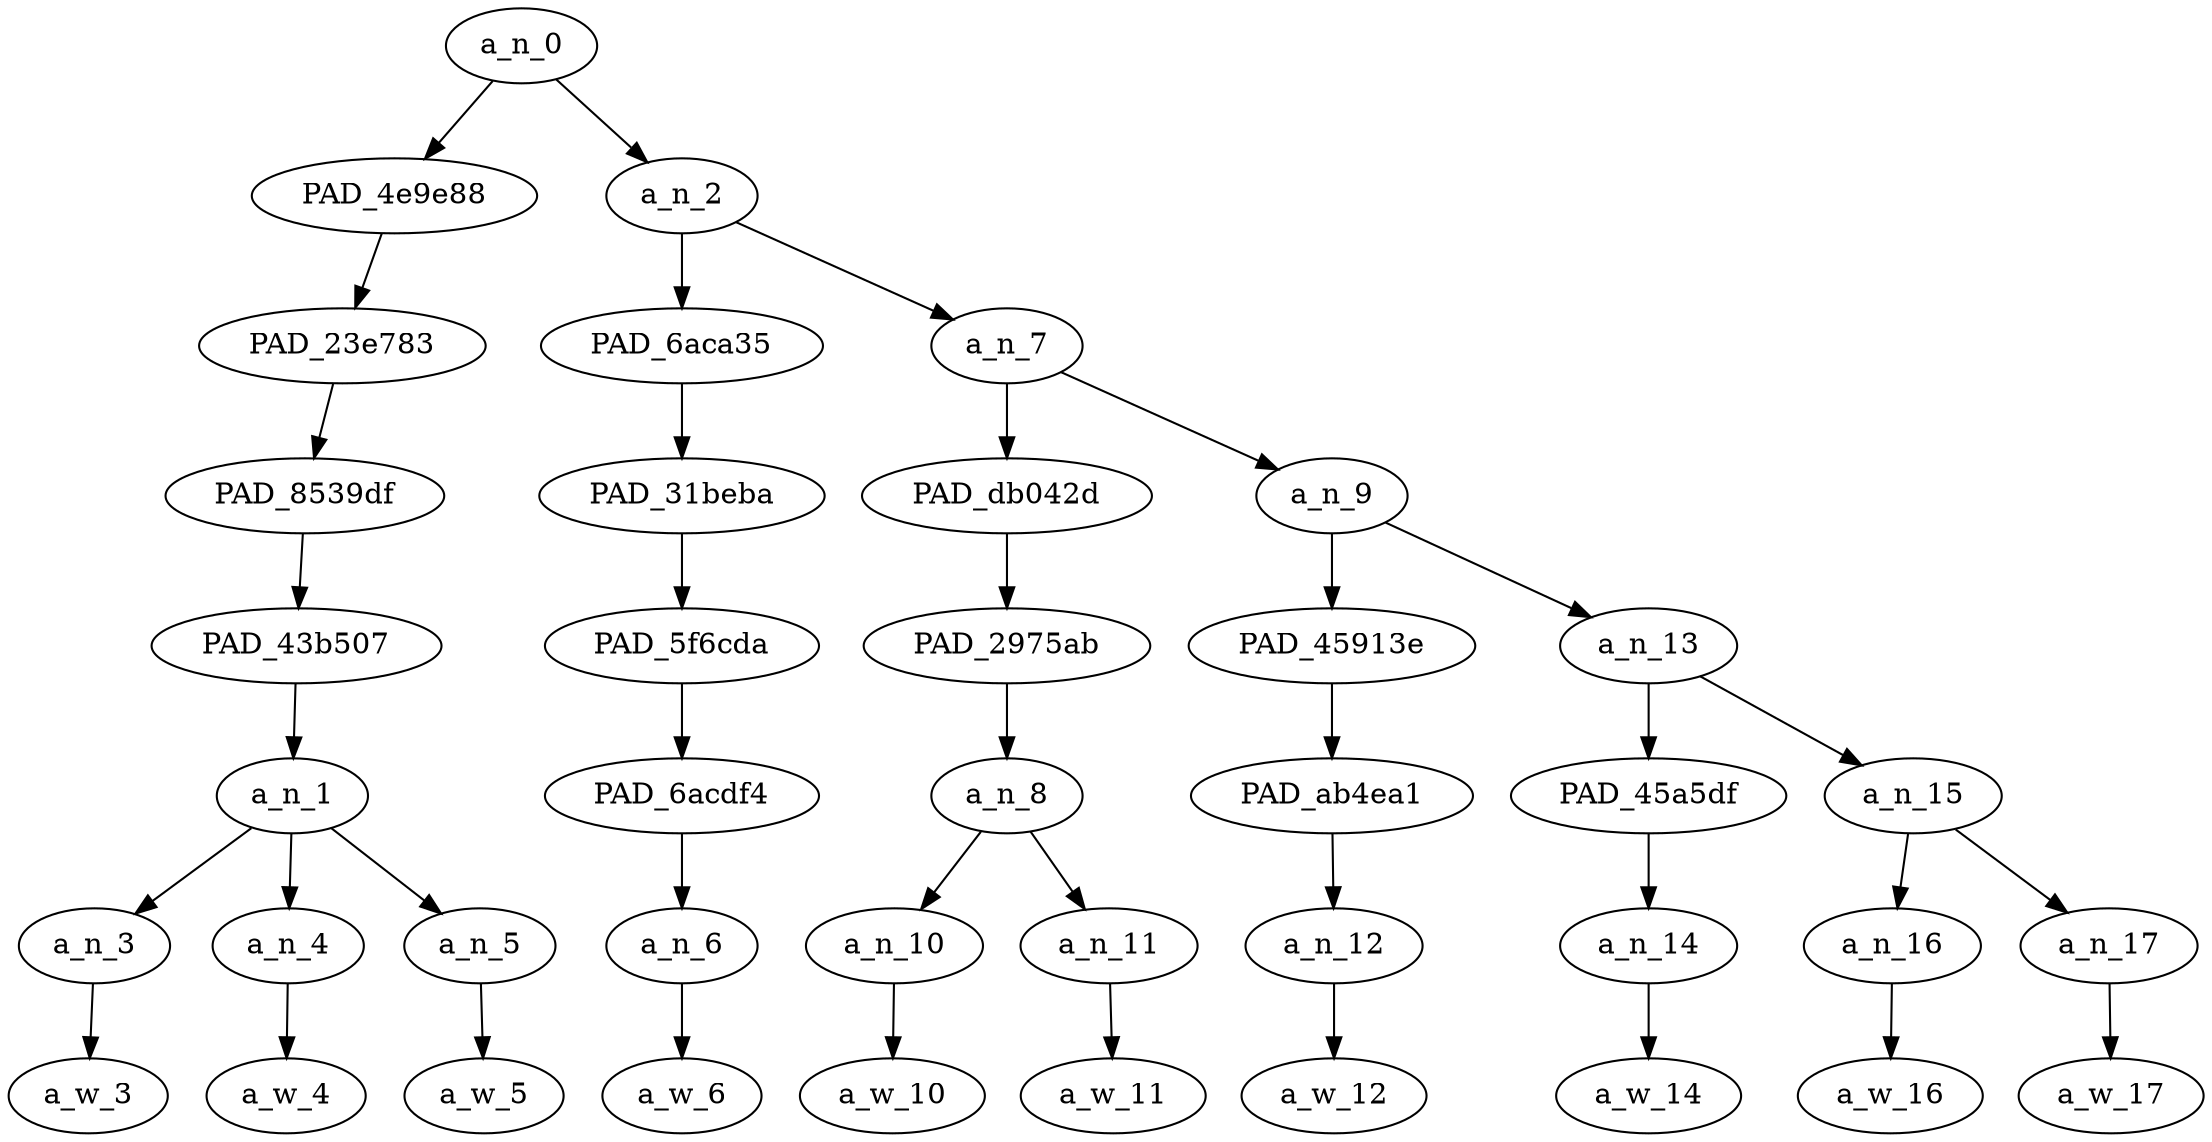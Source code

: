 strict digraph "" {
	a_n_0	[div_dir=1,
		index=0,
		level=7,
		pos="2.671875,7!",
		text_span="[0, 1, 2, 3, 4, 5, 6, 7, 8, 9]",
		value=0.99999999];
	PAD_4e9e88	[div_dir=1,
		index=0,
		level=6,
		pos="1.0,6!",
		text_span="[0, 1, 2]",
		value=0.36522542];
	a_n_0 -> PAD_4e9e88;
	a_n_2	[div_dir=1,
		index=1,
		level=6,
		pos="4.34375,6!",
		text_span="[3, 4, 5, 6, 7, 8, 9]",
		value=0.63426773];
	a_n_0 -> a_n_2;
	PAD_23e783	[div_dir=1,
		index=0,
		level=5,
		pos="1.0,5!",
		text_span="[0, 1, 2]",
		value=0.36522542];
	PAD_4e9e88 -> PAD_23e783;
	PAD_8539df	[div_dir=1,
		index=0,
		level=4,
		pos="1.0,4!",
		text_span="[0, 1, 2]",
		value=0.36522542];
	PAD_23e783 -> PAD_8539df;
	PAD_43b507	[div_dir=1,
		index=0,
		level=3,
		pos="1.0,3!",
		text_span="[0, 1, 2]",
		value=0.36522542];
	PAD_8539df -> PAD_43b507;
	a_n_1	[div_dir=1,
		index=0,
		level=2,
		pos="1.0,2!",
		text_span="[0, 1, 2]",
		value=0.36522542];
	PAD_43b507 -> a_n_1;
	a_n_3	[div_dir=1,
		index=0,
		level=1,
		pos="0.0,1!",
		text_span="[0]",
		value=0.10148550];
	a_n_1 -> a_n_3;
	a_n_4	[div_dir=1,
		index=1,
		level=1,
		pos="1.0,1!",
		text_span="[1]",
		value=0.14067383];
	a_n_1 -> a_n_4;
	a_n_5	[div_dir=-1,
		index=2,
		level=1,
		pos="2.0,1!",
		text_span="[2]",
		value=0.12297144];
	a_n_1 -> a_n_5;
	a_w_3	[div_dir=0,
		index=0,
		level=0,
		pos="0,0!",
		text_span="[0]",
		value="<user>"];
	a_n_3 -> a_w_3;
	a_w_4	[div_dir=0,
		index=1,
		level=0,
		pos="1,0!",
		text_span="[1]",
		value="<user>1"];
	a_n_4 -> a_w_4;
	a_w_5	[div_dir=0,
		index=2,
		level=0,
		pos="2,0!",
		text_span="[2]",
		value="<user>2"];
	a_n_5 -> a_w_5;
	PAD_6aca35	[div_dir=1,
		index=1,
		level=5,
		pos="3.0,5!",
		text_span="[3]",
		value=0.07111922];
	a_n_2 -> PAD_6aca35;
	a_n_7	[div_dir=1,
		index=2,
		level=5,
		pos="5.6875,5!",
		text_span="[4, 5, 6, 7, 8, 9]",
		value=0.56265017];
	a_n_2 -> a_n_7;
	PAD_31beba	[div_dir=1,
		index=1,
		level=4,
		pos="3.0,4!",
		text_span="[3]",
		value=0.07111922];
	PAD_6aca35 -> PAD_31beba;
	PAD_5f6cda	[div_dir=1,
		index=1,
		level=3,
		pos="3.0,3!",
		text_span="[3]",
		value=0.07111922];
	PAD_31beba -> PAD_5f6cda;
	PAD_6acdf4	[div_dir=1,
		index=1,
		level=2,
		pos="3.0,2!",
		text_span="[3]",
		value=0.07111922];
	PAD_5f6cda -> PAD_6acdf4;
	a_n_6	[div_dir=1,
		index=3,
		level=1,
		pos="3.0,1!",
		text_span="[3]",
		value=0.07111922];
	PAD_6acdf4 -> a_n_6;
	a_w_6	[div_dir=0,
		index=3,
		level=0,
		pos="3,0!",
		text_span="[3]",
		value=with];
	a_n_6 -> a_w_6;
	PAD_db042d	[div_dir=1,
		index=2,
		level=4,
		pos="4.5,4!",
		text_span="[4, 5]",
		value=0.14314093];
	a_n_7 -> PAD_db042d;
	a_n_9	[div_dir=1,
		index=3,
		level=4,
		pos="6.875,4!",
		text_span="[6, 7, 8, 9]",
		value=0.41909023];
	a_n_7 -> a_n_9;
	PAD_2975ab	[div_dir=1,
		index=2,
		level=3,
		pos="4.5,3!",
		text_span="[4, 5]",
		value=0.14314093];
	PAD_db042d -> PAD_2975ab;
	a_n_8	[div_dir=1,
		index=2,
		level=2,
		pos="4.5,2!",
		text_span="[4, 5]",
		value=0.14314093];
	PAD_2975ab -> a_n_8;
	a_n_10	[div_dir=1,
		index=4,
		level=1,
		pos="4.0,1!",
		text_span="[4]",
		value=0.05459856];
	a_n_8 -> a_n_10;
	a_n_11	[div_dir=1,
		index=5,
		level=1,
		pos="5.0,1!",
		text_span="[5]",
		value=0.08812126];
	a_n_8 -> a_n_11;
	a_w_10	[div_dir=0,
		index=4,
		level=0,
		pos="4,0!",
		text_span="[4]",
		value=a];
	a_n_10 -> a_w_10;
	a_w_11	[div_dir=0,
		index=5,
		level=0,
		pos="5,0!",
		text_span="[5]",
		value=room];
	a_n_11 -> a_w_11;
	PAD_45913e	[div_dir=1,
		index=3,
		level=3,
		pos="6.0,3!",
		text_span="[6]",
		value=0.07303743];
	a_n_9 -> PAD_45913e;
	a_n_13	[div_dir=1,
		index=4,
		level=3,
		pos="7.75,3!",
		text_span="[7, 8, 9]",
		value=0.34583524];
	a_n_9 -> a_n_13;
	PAD_ab4ea1	[div_dir=1,
		index=3,
		level=2,
		pos="6.0,2!",
		text_span="[6]",
		value=0.07303743];
	PAD_45913e -> PAD_ab4ea1;
	a_n_12	[div_dir=1,
		index=6,
		level=1,
		pos="6.0,1!",
		text_span="[6]",
		value=0.07303743];
	PAD_ab4ea1 -> a_n_12;
	a_w_12	[div_dir=0,
		index=6,
		level=0,
		pos="6,0!",
		text_span="[6]",
		value=full];
	a_n_12 -> a_w_12;
	PAD_45a5df	[div_dir=-1,
		index=4,
		level=2,
		pos="7.0,2!",
		text_span="[7]",
		value=0.06024671];
	a_n_13 -> PAD_45a5df;
	a_n_15	[div_dir=1,
		index=5,
		level=2,
		pos="8.5,2!",
		text_span="[8, 9]",
		value=0.28538075];
	a_n_13 -> a_n_15;
	a_n_14	[div_dir=-1,
		index=7,
		level=1,
		pos="7.0,1!",
		text_span="[7]",
		value=0.06024671];
	PAD_45a5df -> a_n_14;
	a_w_14	[div_dir=0,
		index=7,
		level=0,
		pos="7,0!",
		text_span="[7]",
		value=of];
	a_n_14 -> a_w_14;
	a_n_16	[div_dir=1,
		index=8,
		level=1,
		pos="8.0,1!",
		text_span="[8]",
		value=0.13475312];
	a_n_15 -> a_n_16;
	a_n_17	[div_dir=-1,
		index=9,
		level=1,
		pos="9.0,1!",
		text_span="[9]",
		value=0.15033570];
	a_n_15 -> a_n_17;
	a_w_16	[div_dir=0,
		index=8,
		level=0,
		pos="8,0!",
		text_span="[8]",
		value=white];
	a_n_16 -> a_w_16;
	a_w_17	[div_dir=0,
		index=9,
		level=0,
		pos="9,0!",
		text_span="[9]",
		value=folks];
	a_n_17 -> a_w_17;
}
